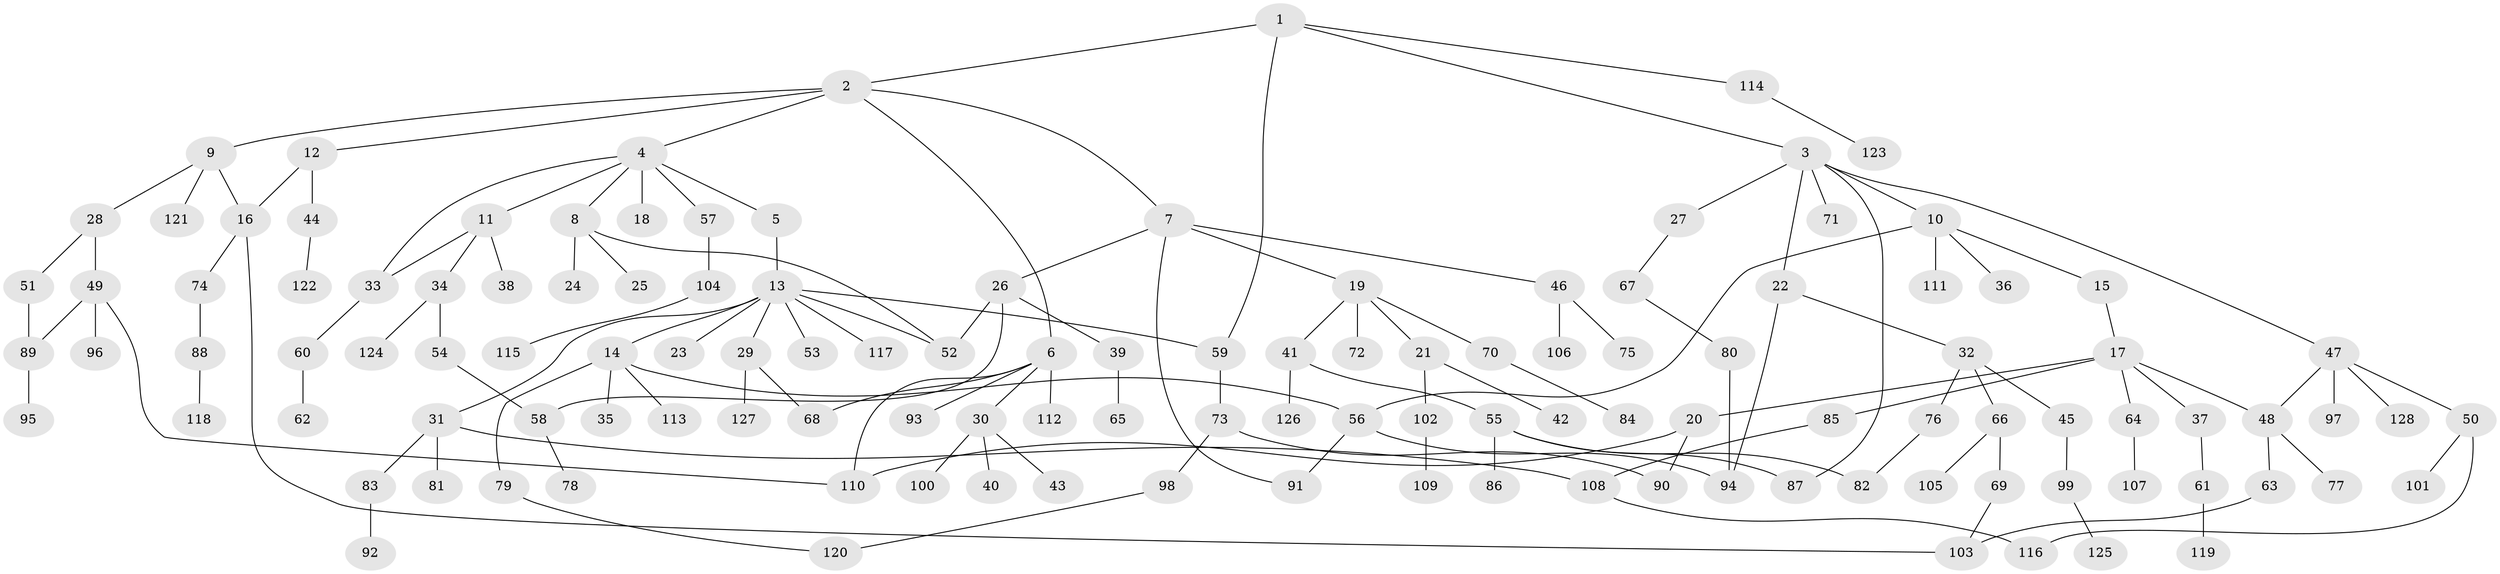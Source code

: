 // Generated by graph-tools (version 1.1) at 2025/13/03/09/25 04:13:25]
// undirected, 128 vertices, 150 edges
graph export_dot {
graph [start="1"]
  node [color=gray90,style=filled];
  1;
  2;
  3;
  4;
  5;
  6;
  7;
  8;
  9;
  10;
  11;
  12;
  13;
  14;
  15;
  16;
  17;
  18;
  19;
  20;
  21;
  22;
  23;
  24;
  25;
  26;
  27;
  28;
  29;
  30;
  31;
  32;
  33;
  34;
  35;
  36;
  37;
  38;
  39;
  40;
  41;
  42;
  43;
  44;
  45;
  46;
  47;
  48;
  49;
  50;
  51;
  52;
  53;
  54;
  55;
  56;
  57;
  58;
  59;
  60;
  61;
  62;
  63;
  64;
  65;
  66;
  67;
  68;
  69;
  70;
  71;
  72;
  73;
  74;
  75;
  76;
  77;
  78;
  79;
  80;
  81;
  82;
  83;
  84;
  85;
  86;
  87;
  88;
  89;
  90;
  91;
  92;
  93;
  94;
  95;
  96;
  97;
  98;
  99;
  100;
  101;
  102;
  103;
  104;
  105;
  106;
  107;
  108;
  109;
  110;
  111;
  112;
  113;
  114;
  115;
  116;
  117;
  118;
  119;
  120;
  121;
  122;
  123;
  124;
  125;
  126;
  127;
  128;
  1 -- 2;
  1 -- 3;
  1 -- 59;
  1 -- 114;
  2 -- 4;
  2 -- 6;
  2 -- 7;
  2 -- 9;
  2 -- 12;
  3 -- 10;
  3 -- 22;
  3 -- 27;
  3 -- 47;
  3 -- 71;
  3 -- 87;
  4 -- 5;
  4 -- 8;
  4 -- 11;
  4 -- 18;
  4 -- 33;
  4 -- 57;
  5 -- 13;
  6 -- 30;
  6 -- 93;
  6 -- 112;
  6 -- 68;
  6 -- 110;
  7 -- 19;
  7 -- 26;
  7 -- 46;
  7 -- 91;
  8 -- 24;
  8 -- 25;
  8 -- 52;
  9 -- 16;
  9 -- 28;
  9 -- 121;
  10 -- 15;
  10 -- 36;
  10 -- 111;
  10 -- 56;
  11 -- 34;
  11 -- 38;
  11 -- 33;
  12 -- 44;
  12 -- 16;
  13 -- 14;
  13 -- 23;
  13 -- 29;
  13 -- 31;
  13 -- 53;
  13 -- 117;
  13 -- 59;
  13 -- 52;
  14 -- 35;
  14 -- 56;
  14 -- 79;
  14 -- 113;
  15 -- 17;
  16 -- 74;
  16 -- 103;
  17 -- 20;
  17 -- 37;
  17 -- 48;
  17 -- 64;
  17 -- 85;
  19 -- 21;
  19 -- 41;
  19 -- 70;
  19 -- 72;
  20 -- 90;
  20 -- 110;
  21 -- 42;
  21 -- 102;
  22 -- 32;
  22 -- 94;
  26 -- 39;
  26 -- 52;
  26 -- 58;
  27 -- 67;
  28 -- 49;
  28 -- 51;
  29 -- 68;
  29 -- 127;
  30 -- 40;
  30 -- 43;
  30 -- 100;
  31 -- 81;
  31 -- 83;
  31 -- 108;
  32 -- 45;
  32 -- 66;
  32 -- 76;
  33 -- 60;
  34 -- 54;
  34 -- 124;
  37 -- 61;
  39 -- 65;
  41 -- 55;
  41 -- 126;
  44 -- 122;
  45 -- 99;
  46 -- 75;
  46 -- 106;
  47 -- 50;
  47 -- 97;
  47 -- 128;
  47 -- 48;
  48 -- 63;
  48 -- 77;
  49 -- 96;
  49 -- 110;
  49 -- 89;
  50 -- 101;
  50 -- 116;
  51 -- 89;
  54 -- 58;
  55 -- 82;
  55 -- 86;
  55 -- 87;
  56 -- 91;
  56 -- 94;
  57 -- 104;
  58 -- 78;
  59 -- 73;
  60 -- 62;
  61 -- 119;
  63 -- 103;
  64 -- 107;
  66 -- 69;
  66 -- 105;
  67 -- 80;
  69 -- 103;
  70 -- 84;
  73 -- 98;
  73 -- 90;
  74 -- 88;
  76 -- 82;
  79 -- 120;
  80 -- 94;
  83 -- 92;
  85 -- 108;
  88 -- 118;
  89 -- 95;
  98 -- 120;
  99 -- 125;
  102 -- 109;
  104 -- 115;
  108 -- 116;
  114 -- 123;
}
